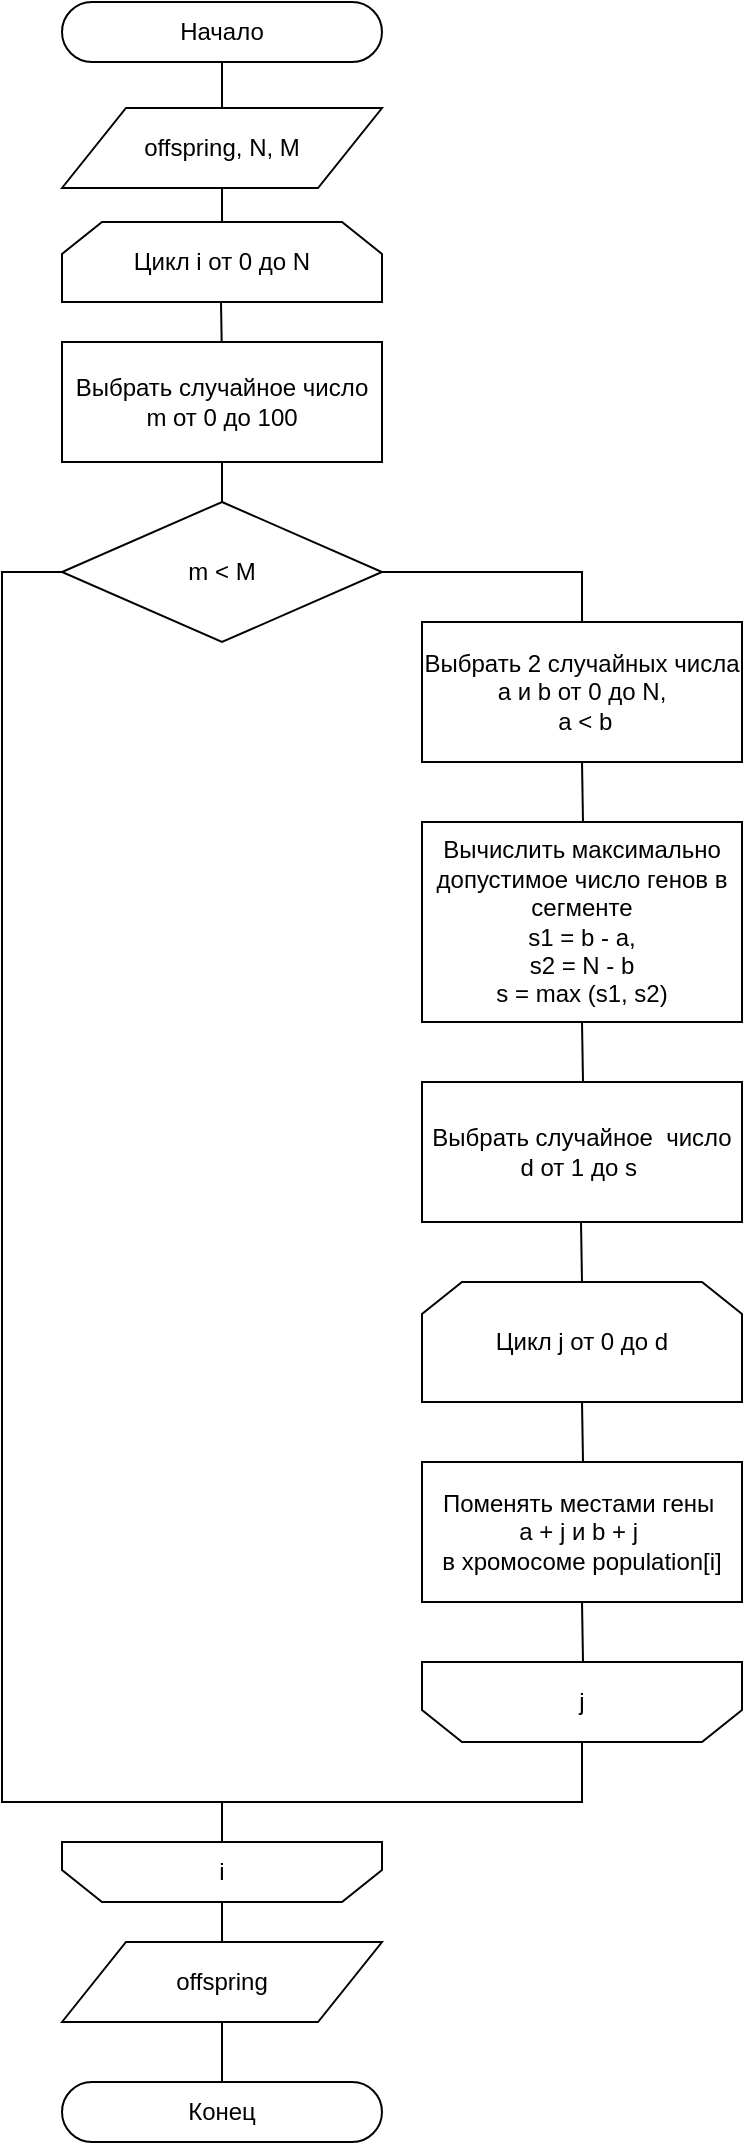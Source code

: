 <mxfile version="27.0.9">
  <diagram name="Страница — 1" id="oIGkv35JSirXxDSVPZw_">
    <mxGraphModel dx="969" dy="-1757" grid="1" gridSize="10" guides="1" tooltips="1" connect="1" arrows="1" fold="1" page="1" pageScale="1" pageWidth="827" pageHeight="1169" math="0" shadow="0">
      <root>
        <mxCell id="0" />
        <mxCell id="1" parent="0" />
        <mxCell id="za3k58IEqD-4_RbIlt8f-36" value="Начало" style="html=1;dashed=0;whiteSpace=wrap;shape=mxgraph.dfd.start" vertex="1" parent="1">
          <mxGeometry x="320" y="3490" width="160" height="30" as="geometry" />
        </mxCell>
        <mxCell id="za3k58IEqD-4_RbIlt8f-37" value="offspring, N, M" style="shape=parallelogram;perimeter=parallelogramPerimeter;whiteSpace=wrap;html=1;dashed=0;" vertex="1" parent="1">
          <mxGeometry x="320" y="3543" width="160" height="40" as="geometry" />
        </mxCell>
        <mxCell id="za3k58IEqD-4_RbIlt8f-38" value="" style="endArrow=none;html=1;rounded=0;entryX=0.5;entryY=0.5;entryDx=0;entryDy=15;entryPerimeter=0;exitX=0.5;exitY=0;exitDx=0;exitDy=0;" edge="1" parent="1" source="za3k58IEqD-4_RbIlt8f-37" target="za3k58IEqD-4_RbIlt8f-36">
          <mxGeometry width="50" height="50" relative="1" as="geometry">
            <mxPoint x="420" y="3633" as="sourcePoint" />
            <mxPoint x="470" y="3583" as="targetPoint" />
          </mxGeometry>
        </mxCell>
        <mxCell id="za3k58IEqD-4_RbIlt8f-39" value="" style="endArrow=none;html=1;rounded=0;exitX=0.5;exitY=0;exitDx=0;exitDy=0;entryX=0.5;entryY=1;entryDx=0;entryDy=0;" edge="1" parent="1" target="za3k58IEqD-4_RbIlt8f-37">
          <mxGeometry width="50" height="50" relative="1" as="geometry">
            <mxPoint x="400" y="3600" as="sourcePoint" />
            <mxPoint x="400" y="3590" as="targetPoint" />
          </mxGeometry>
        </mxCell>
        <mxCell id="za3k58IEqD-4_RbIlt8f-40" value="Цикл i от 0 до N" style="shape=loopLimit;whiteSpace=wrap;html=1;" vertex="1" parent="1">
          <mxGeometry x="320" y="3600" width="160" height="40" as="geometry" />
        </mxCell>
        <mxCell id="za3k58IEqD-4_RbIlt8f-41" value="" style="endArrow=none;html=1;rounded=0;entryX=0.5;entryY=0.5;entryDx=0;entryDy=15;entryPerimeter=0;exitX=0.5;exitY=0;exitDx=0;exitDy=0;" edge="1" parent="1">
          <mxGeometry width="50" height="50" relative="1" as="geometry">
            <mxPoint x="400" y="3670" as="sourcePoint" />
            <mxPoint x="399.5" y="3640" as="targetPoint" />
          </mxGeometry>
        </mxCell>
        <mxCell id="za3k58IEqD-4_RbIlt8f-43" value="Выбрать 2 случайных числа a и b от 0 до N,&lt;div&gt;&amp;nbsp;a &amp;lt; b&lt;/div&gt;" style="rounded=0;whiteSpace=wrap;html=1;" vertex="1" parent="1">
          <mxGeometry x="500" y="3800" width="160" height="70" as="geometry" />
        </mxCell>
        <mxCell id="za3k58IEqD-4_RbIlt8f-44" value="Вычислить максимально допустимое число генов в сегменте&lt;div&gt;s1 = b - a,&lt;div&gt;s2 = N - b&lt;/div&gt;&lt;div&gt;s = max (s1, s2)&lt;/div&gt;&lt;/div&gt;" style="rounded=0;whiteSpace=wrap;html=1;" vertex="1" parent="1">
          <mxGeometry x="500" y="3900" width="160" height="100" as="geometry" />
        </mxCell>
        <mxCell id="za3k58IEqD-4_RbIlt8f-45" value="" style="endArrow=none;html=1;rounded=0;entryX=0.5;entryY=0.5;entryDx=0;entryDy=15;entryPerimeter=0;exitX=0.5;exitY=0;exitDx=0;exitDy=0;" edge="1" parent="1">
          <mxGeometry width="50" height="50" relative="1" as="geometry">
            <mxPoint x="580.5" y="3900" as="sourcePoint" />
            <mxPoint x="580" y="3870" as="targetPoint" />
          </mxGeometry>
        </mxCell>
        <mxCell id="za3k58IEqD-4_RbIlt8f-46" value="" style="endArrow=none;html=1;rounded=0;entryX=0.5;entryY=0.5;entryDx=0;entryDy=15;entryPerimeter=0;exitX=0.5;exitY=0;exitDx=0;exitDy=0;" edge="1" parent="1">
          <mxGeometry width="50" height="50" relative="1" as="geometry">
            <mxPoint x="580.5" y="4030" as="sourcePoint" />
            <mxPoint x="580" y="4000" as="targetPoint" />
          </mxGeometry>
        </mxCell>
        <mxCell id="za3k58IEqD-4_RbIlt8f-47" value="Выбрать случайное &amp;nbsp;число d от 1 до s&amp;nbsp;" style="rounded=0;whiteSpace=wrap;html=1;" vertex="1" parent="1">
          <mxGeometry x="500" y="4030" width="160" height="70" as="geometry" />
        </mxCell>
        <mxCell id="za3k58IEqD-4_RbIlt8f-48" value="" style="endArrow=none;html=1;rounded=0;entryX=0.5;entryY=0.5;entryDx=0;entryDy=15;entryPerimeter=0;exitX=0.5;exitY=0;exitDx=0;exitDy=0;" edge="1" parent="1">
          <mxGeometry width="50" height="50" relative="1" as="geometry">
            <mxPoint x="580" y="4130" as="sourcePoint" />
            <mxPoint x="579.5" y="4100" as="targetPoint" />
          </mxGeometry>
        </mxCell>
        <mxCell id="za3k58IEqD-4_RbIlt8f-49" value="Цикл j от 0 до d" style="shape=loopLimit;whiteSpace=wrap;html=1;" vertex="1" parent="1">
          <mxGeometry x="500" y="4130" width="160" height="60" as="geometry" />
        </mxCell>
        <mxCell id="za3k58IEqD-4_RbIlt8f-50" value="" style="endArrow=none;html=1;rounded=0;entryX=0.5;entryY=0.5;entryDx=0;entryDy=15;entryPerimeter=0;exitX=0.5;exitY=0;exitDx=0;exitDy=0;" edge="1" parent="1">
          <mxGeometry width="50" height="50" relative="1" as="geometry">
            <mxPoint x="580.5" y="4220" as="sourcePoint" />
            <mxPoint x="580" y="4190" as="targetPoint" />
          </mxGeometry>
        </mxCell>
        <mxCell id="za3k58IEqD-4_RbIlt8f-51" value="Поменять местами гены&amp;nbsp;&lt;div&gt;a + j и b + j&amp;nbsp;&lt;/div&gt;&lt;div&gt;в хромосоме population[i]&lt;/div&gt;" style="rounded=0;whiteSpace=wrap;html=1;" vertex="1" parent="1">
          <mxGeometry x="500" y="4220" width="160" height="70" as="geometry" />
        </mxCell>
        <mxCell id="za3k58IEqD-4_RbIlt8f-52" value="j" style="shape=loopLimit;whiteSpace=wrap;html=1;direction=west;" vertex="1" parent="1">
          <mxGeometry x="500" y="4320" width="160" height="40" as="geometry" />
        </mxCell>
        <mxCell id="za3k58IEqD-4_RbIlt8f-53" value="" style="endArrow=none;html=1;rounded=0;entryX=0.5;entryY=0.5;entryDx=0;entryDy=15;entryPerimeter=0;exitX=0.5;exitY=0;exitDx=0;exitDy=0;" edge="1" parent="1">
          <mxGeometry width="50" height="50" relative="1" as="geometry">
            <mxPoint x="580.5" y="4320" as="sourcePoint" />
            <mxPoint x="580" y="4290" as="targetPoint" />
          </mxGeometry>
        </mxCell>
        <mxCell id="za3k58IEqD-4_RbIlt8f-54" value="i" style="shape=loopLimit;whiteSpace=wrap;html=1;direction=west;" vertex="1" parent="1">
          <mxGeometry x="320" y="4410" width="160" height="30" as="geometry" />
        </mxCell>
        <mxCell id="za3k58IEqD-4_RbIlt8f-56" value="offspring" style="shape=parallelogram;perimeter=parallelogramPerimeter;whiteSpace=wrap;html=1;dashed=0;" vertex="1" parent="1">
          <mxGeometry x="320" y="4460" width="160" height="40" as="geometry" />
        </mxCell>
        <mxCell id="za3k58IEqD-4_RbIlt8f-57" value="" style="endArrow=none;html=1;rounded=0;entryX=0.5;entryY=0;entryDx=0;entryDy=0;exitX=0.5;exitY=0;exitDx=0;exitDy=0;" edge="1" parent="1" source="za3k58IEqD-4_RbIlt8f-56" target="za3k58IEqD-4_RbIlt8f-54">
          <mxGeometry width="50" height="50" relative="1" as="geometry">
            <mxPoint x="420" y="4580" as="sourcePoint" />
            <mxPoint x="400" y="4460" as="targetPoint" />
          </mxGeometry>
        </mxCell>
        <mxCell id="za3k58IEqD-4_RbIlt8f-58" value="Конец" style="html=1;dashed=0;whiteSpace=wrap;shape=mxgraph.dfd.start" vertex="1" parent="1">
          <mxGeometry x="320" y="4530" width="160" height="30" as="geometry" />
        </mxCell>
        <mxCell id="za3k58IEqD-4_RbIlt8f-59" value="" style="endArrow=none;html=1;rounded=0;entryX=0.5;entryY=1;entryDx=0;entryDy=0;" edge="1" parent="1" target="za3k58IEqD-4_RbIlt8f-56">
          <mxGeometry width="50" height="50" relative="1" as="geometry">
            <mxPoint x="400" y="4530" as="sourcePoint" />
            <mxPoint x="400" y="4520" as="targetPoint" />
          </mxGeometry>
        </mxCell>
        <mxCell id="za3k58IEqD-4_RbIlt8f-61" value="m &amp;lt; M" style="rhombus;whiteSpace=wrap;html=1;" vertex="1" parent="1">
          <mxGeometry x="320" y="3740" width="160" height="70" as="geometry" />
        </mxCell>
        <mxCell id="za3k58IEqD-4_RbIlt8f-62" value="Выбрать случайное число m от 0 до 100" style="rounded=0;whiteSpace=wrap;html=1;" vertex="1" parent="1">
          <mxGeometry x="320" y="3660" width="160" height="60" as="geometry" />
        </mxCell>
        <mxCell id="za3k58IEqD-4_RbIlt8f-64" value="" style="endArrow=none;html=1;rounded=0;entryX=0.5;entryY=0.5;entryDx=0;entryDy=15;entryPerimeter=0;" edge="1" parent="1">
          <mxGeometry width="50" height="50" relative="1" as="geometry">
            <mxPoint x="400" y="3740" as="sourcePoint" />
            <mxPoint x="400" y="3720" as="targetPoint" />
          </mxGeometry>
        </mxCell>
        <mxCell id="za3k58IEqD-4_RbIlt8f-65" value="" style="endArrow=none;html=1;rounded=0;entryX=0;entryY=0.5;entryDx=0;entryDy=0;exitX=0.5;exitY=1;exitDx=0;exitDy=0;" edge="1" parent="1" source="za3k58IEqD-4_RbIlt8f-54" target="za3k58IEqD-4_RbIlt8f-61">
          <mxGeometry width="50" height="50" relative="1" as="geometry">
            <mxPoint x="400" y="4390" as="sourcePoint" />
            <mxPoint x="520" y="3850" as="targetPoint" />
            <Array as="points">
              <mxPoint x="400" y="4390" />
              <mxPoint x="290" y="4390" />
              <mxPoint x="290" y="3775" />
            </Array>
          </mxGeometry>
        </mxCell>
        <mxCell id="za3k58IEqD-4_RbIlt8f-66" value="" style="endArrow=none;html=1;rounded=0;entryX=0.5;entryY=0;entryDx=0;entryDy=0;" edge="1" parent="1" target="za3k58IEqD-4_RbIlt8f-52">
          <mxGeometry width="50" height="50" relative="1" as="geometry">
            <mxPoint x="400" y="4390" as="sourcePoint" />
            <mxPoint x="520" y="4270" as="targetPoint" />
            <Array as="points">
              <mxPoint x="580" y="4390" />
            </Array>
          </mxGeometry>
        </mxCell>
        <mxCell id="za3k58IEqD-4_RbIlt8f-67" value="" style="endArrow=none;html=1;rounded=0;entryX=1;entryY=0.5;entryDx=0;entryDy=0;exitX=0.5;exitY=0;exitDx=0;exitDy=0;" edge="1" parent="1" source="za3k58IEqD-4_RbIlt8f-43" target="za3k58IEqD-4_RbIlt8f-61">
          <mxGeometry width="50" height="50" relative="1" as="geometry">
            <mxPoint x="470" y="3880" as="sourcePoint" />
            <mxPoint x="520" y="3830" as="targetPoint" />
            <Array as="points">
              <mxPoint x="580" y="3775" />
            </Array>
          </mxGeometry>
        </mxCell>
      </root>
    </mxGraphModel>
  </diagram>
</mxfile>
